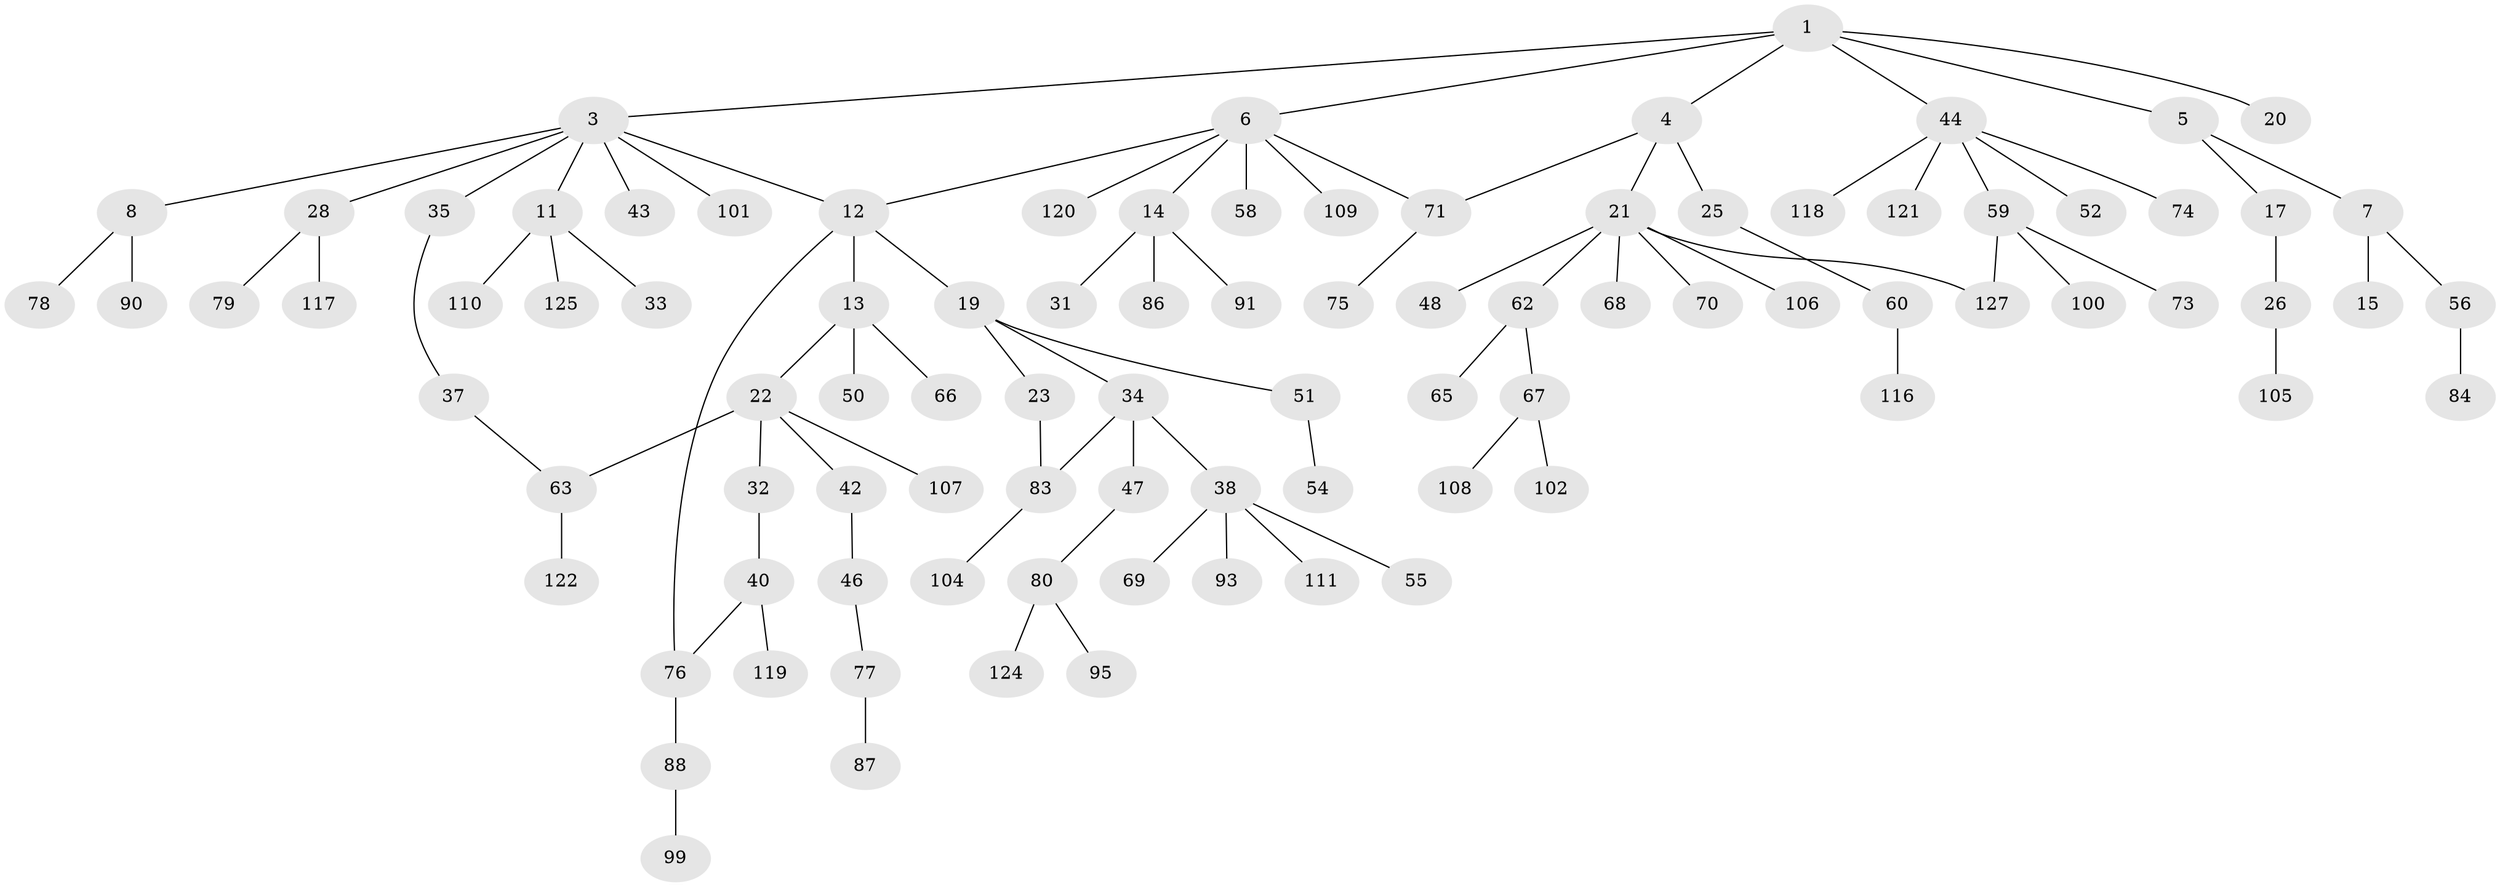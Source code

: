 // Generated by graph-tools (version 1.1) at 2025/23/03/03/25 07:23:33]
// undirected, 92 vertices, 97 edges
graph export_dot {
graph [start="1"]
  node [color=gray90,style=filled];
  1 [super="+2"];
  3 [super="+10"];
  4 [super="+97"];
  5;
  6 [super="+45"];
  7 [super="+9"];
  8 [super="+39"];
  11 [super="+16"];
  12 [super="+41"];
  13;
  14 [super="+85"];
  15 [super="+103"];
  17 [super="+18"];
  19 [super="+94"];
  20 [super="+92"];
  21 [super="+30"];
  22 [super="+27"];
  23 [super="+24"];
  25 [super="+36"];
  26 [super="+29"];
  28;
  31;
  32;
  33;
  34 [super="+53"];
  35;
  37 [super="+61"];
  38 [super="+64"];
  40 [super="+82"];
  42;
  43 [super="+129"];
  44 [super="+49"];
  46 [super="+98"];
  47 [super="+57"];
  48;
  50 [super="+113"];
  51;
  52;
  54;
  55;
  56;
  58;
  59 [super="+72"];
  60;
  62;
  63 [super="+89"];
  65;
  66 [super="+114"];
  67;
  68;
  69;
  70;
  71 [super="+115"];
  73;
  74;
  75;
  76;
  77;
  78;
  79 [super="+112"];
  80 [super="+81"];
  83 [super="+96"];
  84;
  86;
  87;
  88;
  90;
  91;
  93;
  95;
  99;
  100;
  101;
  102 [super="+123"];
  104;
  105;
  106;
  107;
  108;
  109;
  110;
  111;
  116;
  117;
  118;
  119;
  120;
  121 [super="+126"];
  122;
  124 [super="+128"];
  125;
  127;
  1 -- 4;
  1 -- 5;
  1 -- 6;
  1 -- 44;
  1 -- 3;
  1 -- 20;
  3 -- 8;
  3 -- 11;
  3 -- 12;
  3 -- 35;
  3 -- 43;
  3 -- 28;
  3 -- 101;
  4 -- 21;
  4 -- 25;
  4 -- 71;
  5 -- 7;
  5 -- 17;
  6 -- 14;
  6 -- 71;
  6 -- 120;
  6 -- 58;
  6 -- 12;
  6 -- 109;
  7 -- 15;
  7 -- 56;
  8 -- 78;
  8 -- 90;
  11 -- 33;
  11 -- 125;
  11 -- 110;
  12 -- 13;
  12 -- 19;
  12 -- 76;
  13 -- 22;
  13 -- 50;
  13 -- 66;
  14 -- 31;
  14 -- 86;
  14 -- 91;
  17 -- 26;
  19 -- 23;
  19 -- 34;
  19 -- 51;
  21 -- 48;
  21 -- 62;
  21 -- 68;
  21 -- 106;
  21 -- 70;
  21 -- 127;
  22 -- 42;
  22 -- 107;
  22 -- 32;
  22 -- 63;
  23 -- 83;
  25 -- 60;
  26 -- 105;
  28 -- 79;
  28 -- 117;
  32 -- 40;
  34 -- 38;
  34 -- 47;
  34 -- 83;
  35 -- 37;
  37 -- 63;
  38 -- 55;
  38 -- 69;
  38 -- 93;
  38 -- 111;
  40 -- 76;
  40 -- 119;
  42 -- 46;
  44 -- 59;
  44 -- 74;
  44 -- 118;
  44 -- 121;
  44 -- 52;
  46 -- 77;
  47 -- 80;
  51 -- 54;
  56 -- 84;
  59 -- 73;
  59 -- 100;
  59 -- 127;
  60 -- 116;
  62 -- 65;
  62 -- 67;
  63 -- 122;
  67 -- 102;
  67 -- 108;
  71 -- 75;
  76 -- 88;
  77 -- 87;
  80 -- 124;
  80 -- 95;
  83 -- 104;
  88 -- 99;
}
